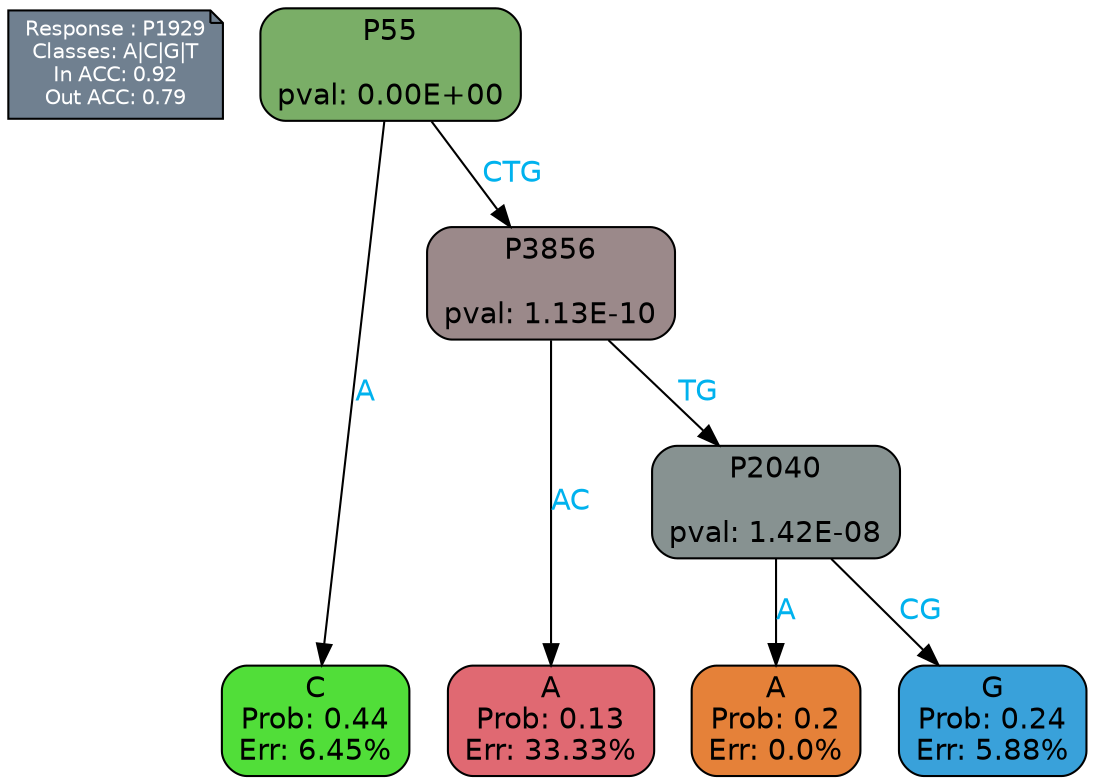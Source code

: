 digraph Tree {
node [shape=box, style="filled, rounded", color="black", fontname=helvetica] ;
graph [ranksep=equally, splines=polylines, bgcolor=transparent, dpi=600] ;
edge [fontname=helvetica] ;
LEGEND [label="Response : P1929
Classes: A|C|G|T
In ACC: 0.92
Out ACC: 0.79
",shape=note,align=left,style=filled,fillcolor="slategray",fontcolor="white",fontsize=10];1 [label="P55

pval: 0.00E+00", fillcolor="#7aae67"] ;
2 [label="C
Prob: 0.44
Err: 6.45%", fillcolor="#51de39"] ;
3 [label="P3856

pval: 1.13E-10", fillcolor="#9b898a"] ;
4 [label="A
Prob: 0.13
Err: 33.33%", fillcolor="#e06972"] ;
5 [label="P2040

pval: 1.42E-08", fillcolor="#879291"] ;
6 [label="A
Prob: 0.2
Err: 0.0%", fillcolor="#e58139"] ;
7 [label="G
Prob: 0.24
Err: 5.88%", fillcolor="#39a1da"] ;
1 -> 2 [label="A",fontcolor=deepskyblue2] ;
1 -> 3 [label="CTG",fontcolor=deepskyblue2] ;
3 -> 4 [label="AC",fontcolor=deepskyblue2] ;
3 -> 5 [label="TG",fontcolor=deepskyblue2] ;
5 -> 6 [label="A",fontcolor=deepskyblue2] ;
5 -> 7 [label="CG",fontcolor=deepskyblue2] ;
{rank = same; 2;4;6;7;}{rank = same; LEGEND;1;}}